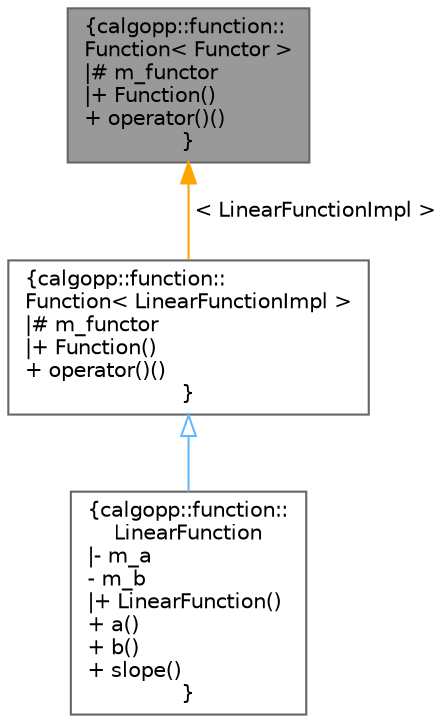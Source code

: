 digraph "calgopp::function::Function&lt; Functor &gt;"
{
 // LATEX_PDF_SIZE
  bgcolor="transparent";
  edge [fontname=Helvetica,fontsize=10,labelfontname=Helvetica,labelfontsize=10];
  node [fontname=Helvetica,fontsize=10,shape=box,height=0.2,width=0.4];
  Node1 [label="{calgopp::function::\lFunction\< Functor \>\n|# m_functor\l|+ Function()\l+ operator()()\l}",height=0.2,width=0.4,color="gray40", fillcolor="grey60", style="filled", fontcolor="black",tooltip=" "];
  Node1 -> Node2 [dir="back",color="orange",style="solid",label=" \< LinearFunctionImpl \>" ];
  Node2 [label="{calgopp::function::\lFunction\< LinearFunctionImpl \>\n|# m_functor\l|+ Function()\l+ operator()()\l}",height=0.2,width=0.4,color="gray40", fillcolor="white", style="filled",URL="$classcalgopp_1_1function_1_1Function.html",tooltip=" "];
  Node2 -> Node3 [dir="back",color="steelblue1",style="solid",arrowtail="onormal"];
  Node3 [label="{calgopp::function::\lLinearFunction\n|- m_a\l- m_b\l|+ LinearFunction()\l+ a()\l+ b()\l+ slope()\l}",height=0.2,width=0.4,color="gray40", fillcolor="white", style="filled",URL="$classcalgopp_1_1function_1_1LinearFunction.html",tooltip=" "];
}
